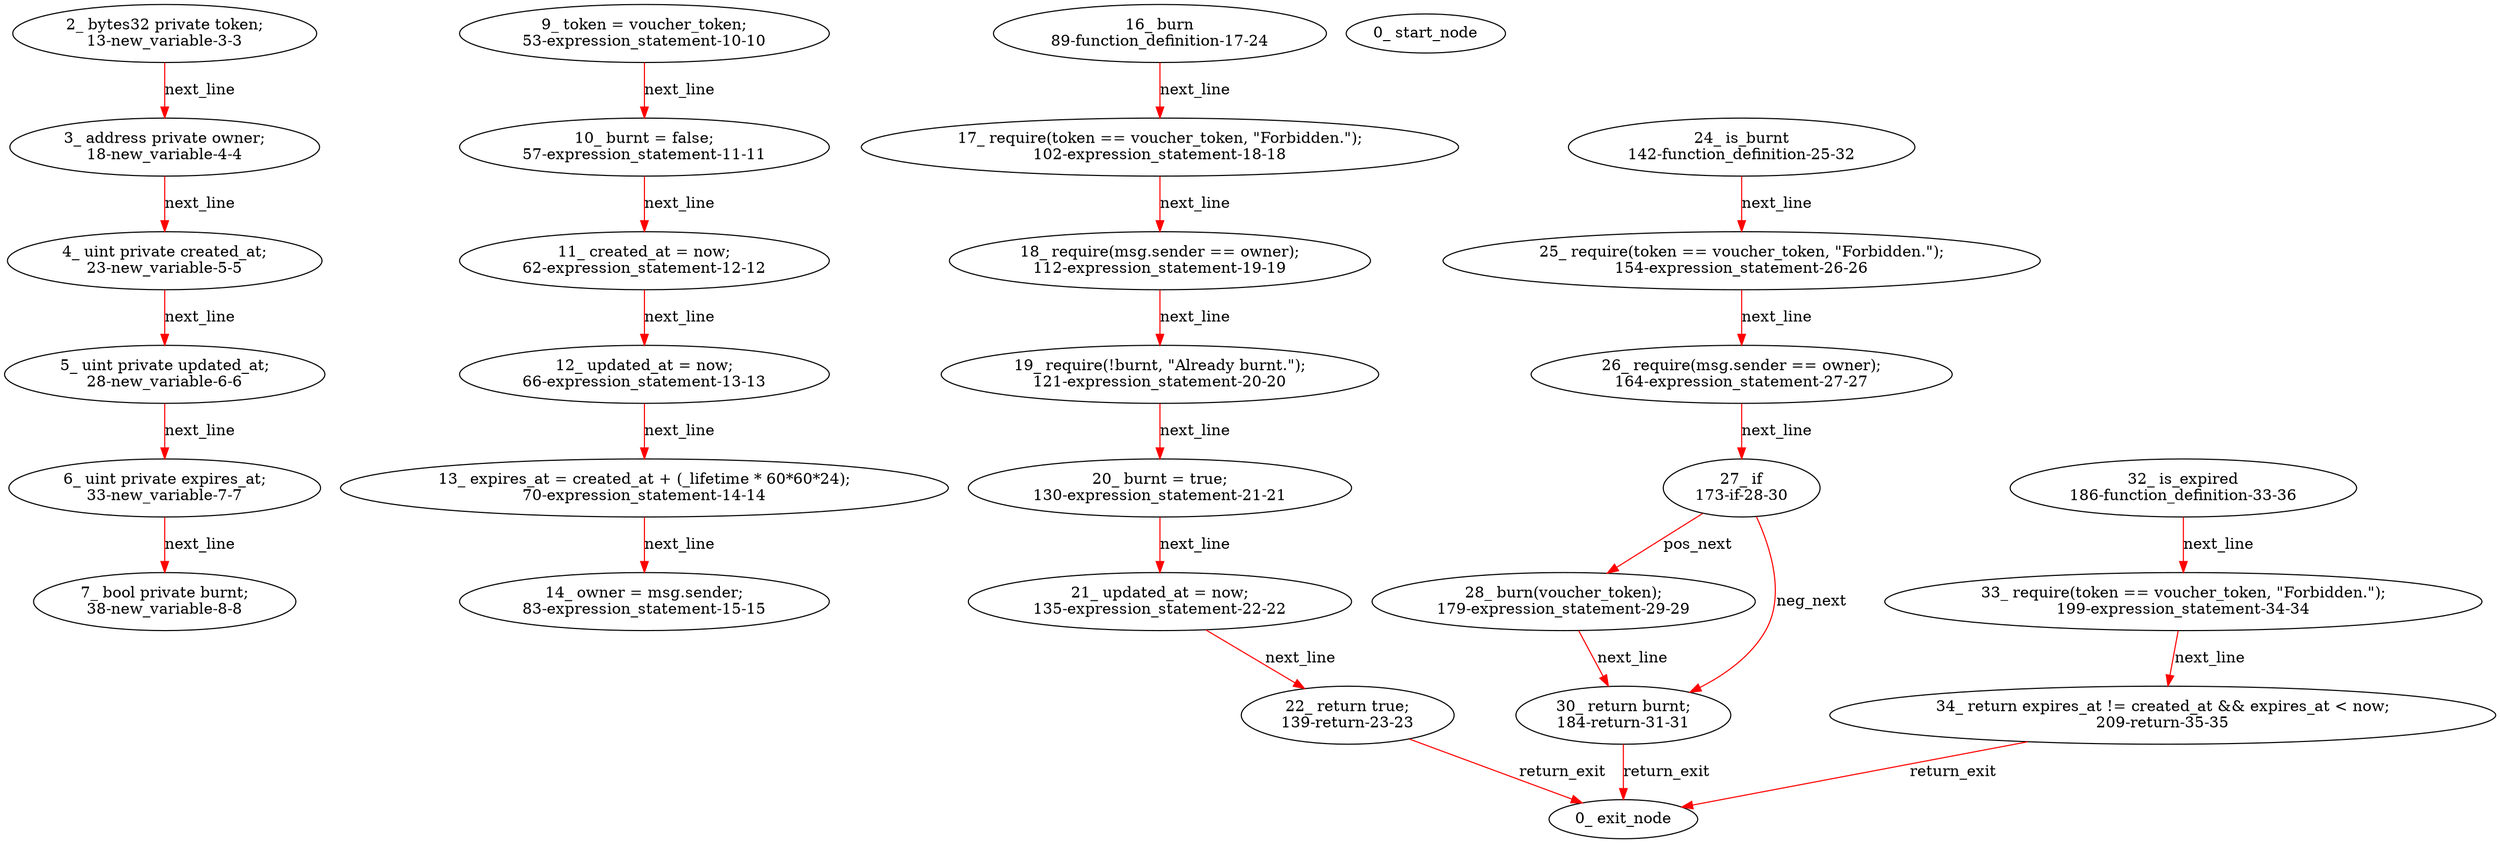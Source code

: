 digraph  {
13 [label="2_ bytes32 private token;\n13-new_variable-3-3", type_label=new_variable];
18 [label="3_ address private owner;\n18-new_variable-4-4", type_label=new_variable];
23 [label="4_ uint private created_at;\n23-new_variable-5-5", type_label=new_variable];
28 [label="5_ uint private updated_at;\n28-new_variable-6-6", type_label=new_variable];
33 [label="6_ uint private expires_at;\n33-new_variable-7-7", type_label=new_variable];
38 [label="7_ bool private burnt;\n38-new_variable-8-8", type_label=new_variable];
53 [label="9_ token = voucher_token;\n53-expression_statement-10-10", type_label=expression_statement];
57 [label="10_ burnt = false;\n57-expression_statement-11-11", type_label=expression_statement];
62 [label="11_ created_at = now;\n62-expression_statement-12-12", type_label=expression_statement];
66 [label="12_ updated_at = now;\n66-expression_statement-13-13", type_label=expression_statement];
70 [label="13_ expires_at = created_at + (_lifetime * 60*60*24);\n70-expression_statement-14-14", type_label=expression_statement];
83 [label="14_ owner = msg.sender;\n83-expression_statement-15-15", type_label=expression_statement];
89 [label="16_ burn\n89-function_definition-17-24", type_label=function_definition];
102 [label="17_ require(token == voucher_token, \"Forbidden.\");\n102-expression_statement-18-18", type_label=expression_statement];
112 [label="18_ require(msg.sender == owner);\n112-expression_statement-19-19", type_label=expression_statement];
121 [label="19_ require(!burnt, \"Already burnt.\");\n121-expression_statement-20-20", type_label=expression_statement];
130 [label="20_ burnt = true;\n130-expression_statement-21-21", type_label=expression_statement];
135 [label="21_ updated_at = now;\n135-expression_statement-22-22", type_label=expression_statement];
139 [label="22_ return true;\n139-return-23-23", type_label=return];
142 [label="24_ is_burnt\n142-function_definition-25-32", type_label=function_definition];
154 [label="25_ require(token == voucher_token, \"Forbidden.\");\n154-expression_statement-26-26", type_label=expression_statement];
164 [label="26_ require(msg.sender == owner);\n164-expression_statement-27-27", type_label=expression_statement];
173 [label="27_ if\n173-if-28-30", type_label=if];
179 [label="28_ burn(voucher_token);\n179-expression_statement-29-29", type_label=expression_statement];
184 [label="30_ return burnt;\n184-return-31-31", type_label=return];
186 [label="32_ is_expired\n186-function_definition-33-36", type_label=function_definition];
199 [label="33_ require(token == voucher_token, \"Forbidden.\");\n199-expression_statement-34-34", type_label=expression_statement];
209 [label="34_ return expires_at != created_at && expires_at < now;\n209-return-35-35", type_label=return];
1 [label="0_ start_node", type_label=start];
2 [label="0_ exit_node", type_label=exit];
13 -> 18  [color=red, controlflow_type=next_line, edge_type=CFG_edge, key=0, label=next_line];
18 -> 23  [color=red, controlflow_type=next_line, edge_type=CFG_edge, key=0, label=next_line];
23 -> 28  [color=red, controlflow_type=next_line, edge_type=CFG_edge, key=0, label=next_line];
28 -> 33  [color=red, controlflow_type=next_line, edge_type=CFG_edge, key=0, label=next_line];
33 -> 38  [color=red, controlflow_type=next_line, edge_type=CFG_edge, key=0, label=next_line];
53 -> 57  [color=red, controlflow_type=next_line, edge_type=CFG_edge, key=0, label=next_line];
57 -> 62  [color=red, controlflow_type=next_line, edge_type=CFG_edge, key=0, label=next_line];
62 -> 66  [color=red, controlflow_type=next_line, edge_type=CFG_edge, key=0, label=next_line];
66 -> 70  [color=red, controlflow_type=next_line, edge_type=CFG_edge, key=0, label=next_line];
70 -> 83  [color=red, controlflow_type=next_line, edge_type=CFG_edge, key=0, label=next_line];
89 -> 102  [color=red, controlflow_type=next_line, edge_type=CFG_edge, key=0, label=next_line];
102 -> 112  [color=red, controlflow_type=next_line, edge_type=CFG_edge, key=0, label=next_line];
112 -> 121  [color=red, controlflow_type=next_line, edge_type=CFG_edge, key=0, label=next_line];
121 -> 130  [color=red, controlflow_type=next_line, edge_type=CFG_edge, key=0, label=next_line];
130 -> 135  [color=red, controlflow_type=next_line, edge_type=CFG_edge, key=0, label=next_line];
135 -> 139  [color=red, controlflow_type=next_line, edge_type=CFG_edge, key=0, label=next_line];
139 -> 2  [color=red, controlflow_type=return_exit, edge_type=CFG_edge, key=0, label=return_exit];
142 -> 154  [color=red, controlflow_type=next_line, edge_type=CFG_edge, key=0, label=next_line];
154 -> 164  [color=red, controlflow_type=next_line, edge_type=CFG_edge, key=0, label=next_line];
164 -> 173  [color=red, controlflow_type=next_line, edge_type=CFG_edge, key=0, label=next_line];
173 -> 179  [color=red, controlflow_type=pos_next, edge_type=CFG_edge, key=0, label=pos_next];
173 -> 184  [color=red, controlflow_type=neg_next, edge_type=CFG_edge, key=0, label=neg_next];
179 -> 184  [color=red, controlflow_type=next_line, edge_type=CFG_edge, key=0, label=next_line];
184 -> 2  [color=red, controlflow_type=return_exit, edge_type=CFG_edge, key=0, label=return_exit];
186 -> 199  [color=red, controlflow_type=next_line, edge_type=CFG_edge, key=0, label=next_line];
199 -> 209  [color=red, controlflow_type=next_line, edge_type=CFG_edge, key=0, label=next_line];
209 -> 2  [color=red, controlflow_type=return_exit, edge_type=CFG_edge, key=0, label=return_exit];
}
